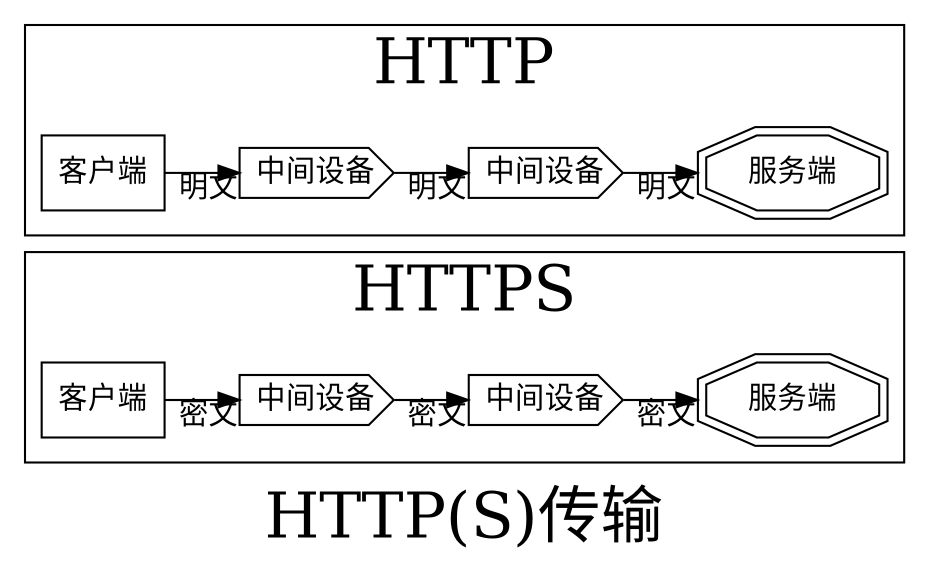 digraph https_transport {
	graph[fontsize=30;rankdir="LR",label="HTTP(S)传输"];
    node[shape=box];
    { node[shape=cds]; middle1; middle2; middle3; middle4 }
    { node[shape=doubleoctagon]; server1; server2 }

    client1[label="客户端"];
    client2[label="客户端"];
    middle1[label="中间设备"]
    middle2[label="中间设备"]
    middle3[label="中间设备"]
    middle4[label="中间设备"]
    server1[label="服务端"];
    server2[label="服务端"];

    subgraph cluster_https{
        label="HTTPS";
        edge[headlabel="密文"];
        client1 -> middle1 -> middle2 -> server1;
    }

    subgraph cluster_http{
        label="HTTP";
        edge[headlabel="明文"];
        client2 -> middle3 -> middle4 -> server2
    }
}

